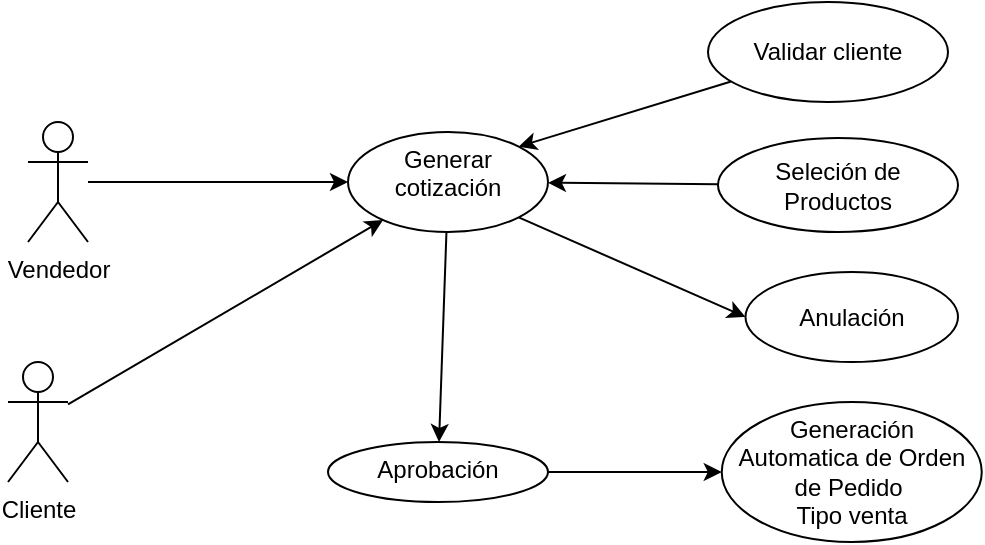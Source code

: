 <mxfile>
    <diagram id="7IWHEMd7J5xUlbh6FxPV" name="Page-1">
        <mxGraphModel dx="704" dy="377" grid="1" gridSize="10" guides="1" tooltips="1" connect="1" arrows="1" fold="1" page="1" pageScale="1" pageWidth="850" pageHeight="1100" math="0" shadow="0">
            <root>
                <mxCell id="0"/>
                <mxCell id="1" parent="0"/>
                <mxCell id="6" value="" style="edgeStyle=none;html=1;" parent="1" source="2" target="4" edge="1">
                    <mxGeometry relative="1" as="geometry"/>
                </mxCell>
                <mxCell id="2" value="Vendedor" style="shape=umlActor;verticalLabelPosition=bottom;verticalAlign=top;html=1;outlineConnect=0;" parent="1" vertex="1">
                    <mxGeometry x="70" y="90" width="30" height="60" as="geometry"/>
                </mxCell>
                <mxCell id="5" value="" style="edgeStyle=none;html=1;" parent="1" source="3" target="4" edge="1">
                    <mxGeometry relative="1" as="geometry"/>
                </mxCell>
                <mxCell id="3" value="Cliente" style="shape=umlActor;verticalLabelPosition=bottom;verticalAlign=top;html=1;outlineConnect=0;" parent="1" vertex="1">
                    <mxGeometry x="60" y="210" width="30" height="60" as="geometry"/>
                </mxCell>
                <mxCell id="8" value="" style="edgeStyle=none;html=1;" parent="1" source="4" target="7" edge="1">
                    <mxGeometry relative="1" as="geometry"/>
                </mxCell>
                <mxCell id="26" style="edgeStyle=none;html=1;exitX=1;exitY=1;exitDx=0;exitDy=0;entryX=0;entryY=0.5;entryDx=0;entryDy=0;" edge="1" parent="1" source="4" target="17">
                    <mxGeometry relative="1" as="geometry"/>
                </mxCell>
                <mxCell id="4" value="Generar cotización" style="ellipse;whiteSpace=wrap;html=1;verticalAlign=top;" parent="1" vertex="1">
                    <mxGeometry x="230" y="95" width="100" height="50" as="geometry"/>
                </mxCell>
                <mxCell id="14" value="" style="edgeStyle=none;html=1;" parent="1" source="7" target="13" edge="1">
                    <mxGeometry relative="1" as="geometry"/>
                </mxCell>
                <mxCell id="7" value="Aprobación" style="ellipse;whiteSpace=wrap;html=1;verticalAlign=top;" parent="1" vertex="1">
                    <mxGeometry x="220" y="250" width="110" height="30" as="geometry"/>
                </mxCell>
                <mxCell id="13" value="Generación &lt;br&gt;Automatica de Orden de Pedido&amp;nbsp;&lt;br&gt;Tipo venta" style="ellipse;whiteSpace=wrap;html=1;verticalAlign=top;" parent="1" vertex="1">
                    <mxGeometry x="416.88" y="230" width="130" height="70" as="geometry"/>
                </mxCell>
                <mxCell id="17" value="Anulación" style="ellipse;whiteSpace=wrap;html=1;" parent="1" vertex="1">
                    <mxGeometry x="428.75" y="165" width="106.25" height="45" as="geometry"/>
                </mxCell>
                <mxCell id="25" style="edgeStyle=none;html=1;" parent="1" source="18" target="4" edge="1">
                    <mxGeometry relative="1" as="geometry"/>
                </mxCell>
                <mxCell id="18" value="Seleción de&lt;br&gt;Productos" style="ellipse;whiteSpace=wrap;html=1;" parent="1" vertex="1">
                    <mxGeometry x="415" y="98" width="120" height="47" as="geometry"/>
                </mxCell>
                <mxCell id="24" style="edgeStyle=none;html=1;entryX=1;entryY=0;entryDx=0;entryDy=0;" parent="1" source="19" target="4" edge="1">
                    <mxGeometry relative="1" as="geometry"/>
                </mxCell>
                <mxCell id="19" value="Validar cliente" style="ellipse;whiteSpace=wrap;html=1;" parent="1" vertex="1">
                    <mxGeometry x="410" y="30" width="120" height="50" as="geometry"/>
                </mxCell>
            </root>
        </mxGraphModel>
    </diagram>
</mxfile>
